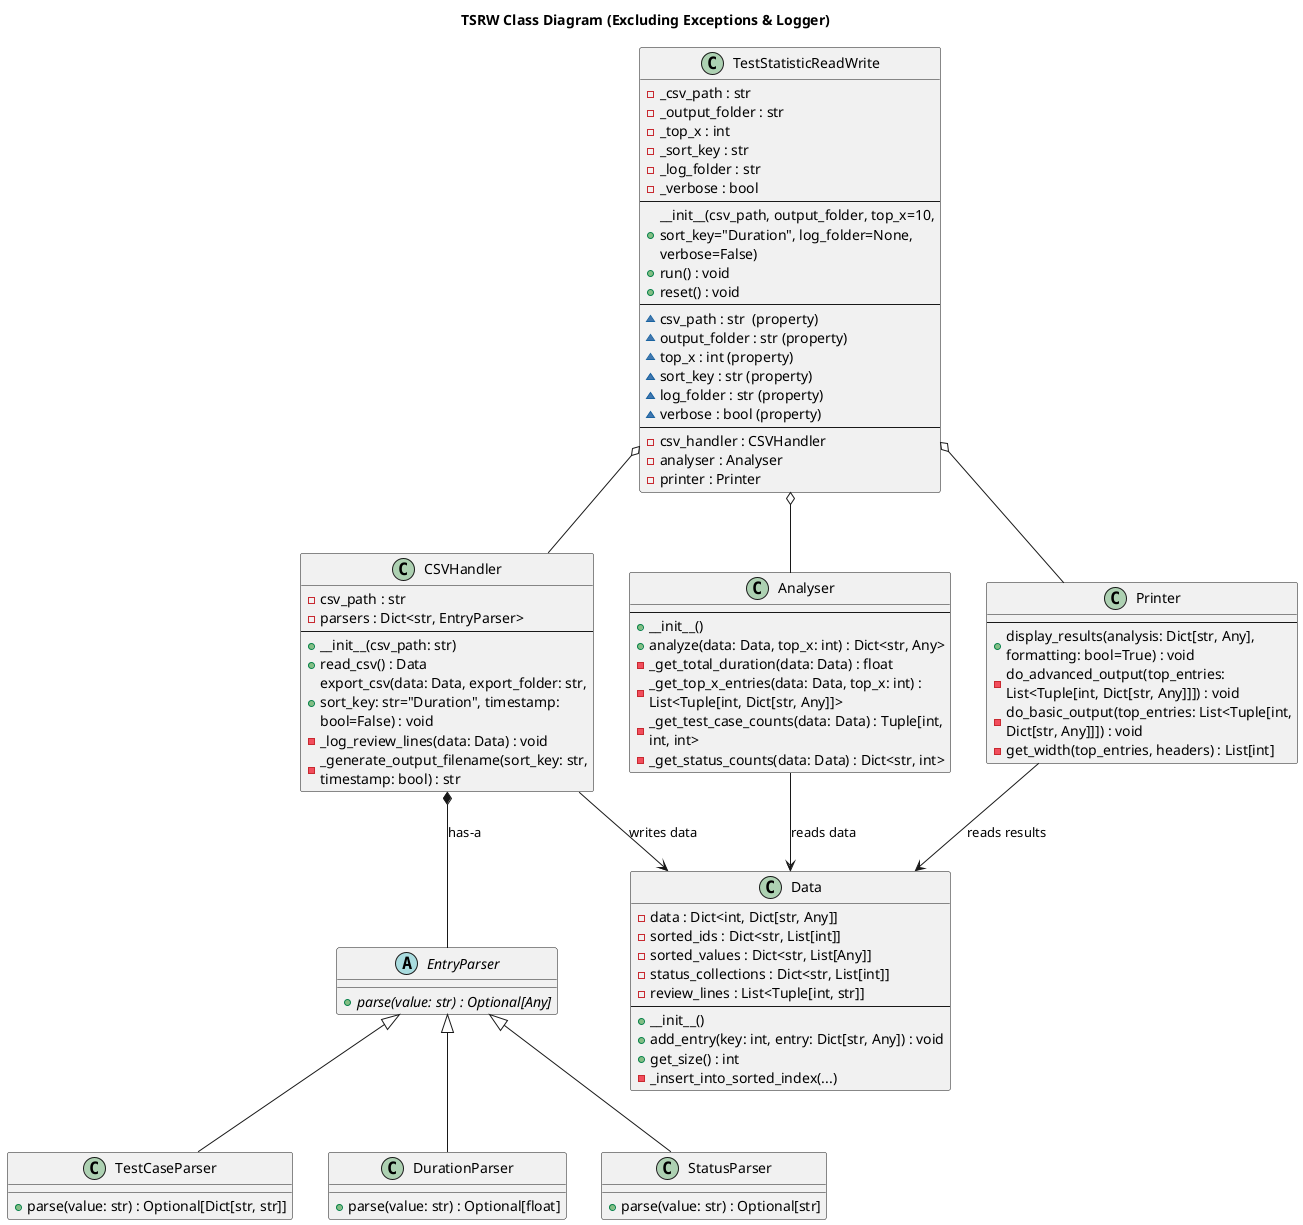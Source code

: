 @startuml TSRW Class Diagram
title TSRW Class Diagram (Excluding Exceptions & Logger)

skinparam wrapWidth 300

' --------------------
' Classes & Attributes
' --------------------
class TestStatisticReadWrite {
  - _csv_path : str
  - _output_folder : str
  - _top_x : int
  - _sort_key : str
  - _log_folder : str
  - _verbose : bool
  --
  + __init__(csv_path, output_folder, top_x=10, sort_key="Duration", log_folder=None, verbose=False)
  + run() : void
  + reset() : void
  --
  ~ csv_path : str  (property)
  ~ output_folder : str (property)
  ~ top_x : int (property)
  ~ sort_key : str (property)
  ~ log_folder : str (property)
  ~ verbose : bool (property)
  --
  - csv_handler : CSVHandler
  - analyser : Analyser
  - printer : Printer
}

together {

class CSVHandler {
  - csv_path : str
  - parsers : Dict<str, EntryParser>
  --
  + __init__(csv_path: str)
  + read_csv() : Data
  + export_csv(data: Data, export_folder: str, sort_key: str="Duration", timestamp: bool=False) : void
  - _log_review_lines(data: Data) : void
  - _generate_output_filename(sort_key: str, timestamp: bool) : str
}

class Analyser {
  --
  + __init__()
  + analyze(data: Data, top_x: int) : Dict<str, Any>
  - _get_total_duration(data: Data) : float
  - _get_top_x_entries(data: Data, top_x: int) : List<Tuple[int, Dict[str, Any]]>
  - _get_test_case_counts(data: Data) : Tuple[int, int, int>
  - _get_status_counts(data: Data) : Dict<str, int>
}

class Printer {
  --
  + display_results(analysis: Dict[str, Any], formatting: bool=True) : void
  - do_advanced_output(top_entries: List<Tuple[int, Dict[str, Any]]]) : void
  - do_basic_output(top_entries: List<Tuple[int, Dict[str, Any]]]) : void
  - get_width(top_entries, headers) : List[int]
}

}

class Data {
  - data : Dict<int, Dict[str, Any]]
  - sorted_ids : Dict<str, List[int]]
  - sorted_values : Dict<str, List[Any]]
  - status_collections : Dict<str, List[int]]
  - review_lines : List<Tuple[int, str]]
  --
  + __init__()
  + add_entry(key: int, entry: Dict[str, Any]) : void
  + get_size() : int
  - _insert_into_sorted_index(...)
}



' --- Parser classes ---
abstract class EntryParser {
  {abstract} + parse(value: str) : Optional[Any]
}

class TestCaseParser {
  + parse(value: str) : Optional[Dict[str, str]]
}

class DurationParser {
  + parse(value: str) : Optional[float]
}

class StatusParser {
  + parse(value: str) : Optional[str]
} 

' ------------------
' Inheritance / Implementation
' ------------------
EntryParser <|-- TestCaseParser
EntryParser <|-- DurationParser
EntryParser <|-- StatusParser

' ------------------
' Associations
' ------------------

TestStatisticReadWrite o-- CSVHandler
TestStatisticReadWrite o-- Analyser
TestStatisticReadWrite o-- Printer

CSVHandler -->  Data : "writes data"
'CSVHandler *- TestCaseParser : "has-a" 
'CSVHandler *- DurationParser : "has-a"
'CSVHandler *- StatusParser   : "has-a"
CSVHandler *-- EntryParser   : "has-a"

Analyser --> Data : "reads data"
Printer --> Data : "reads results"

@enduml
